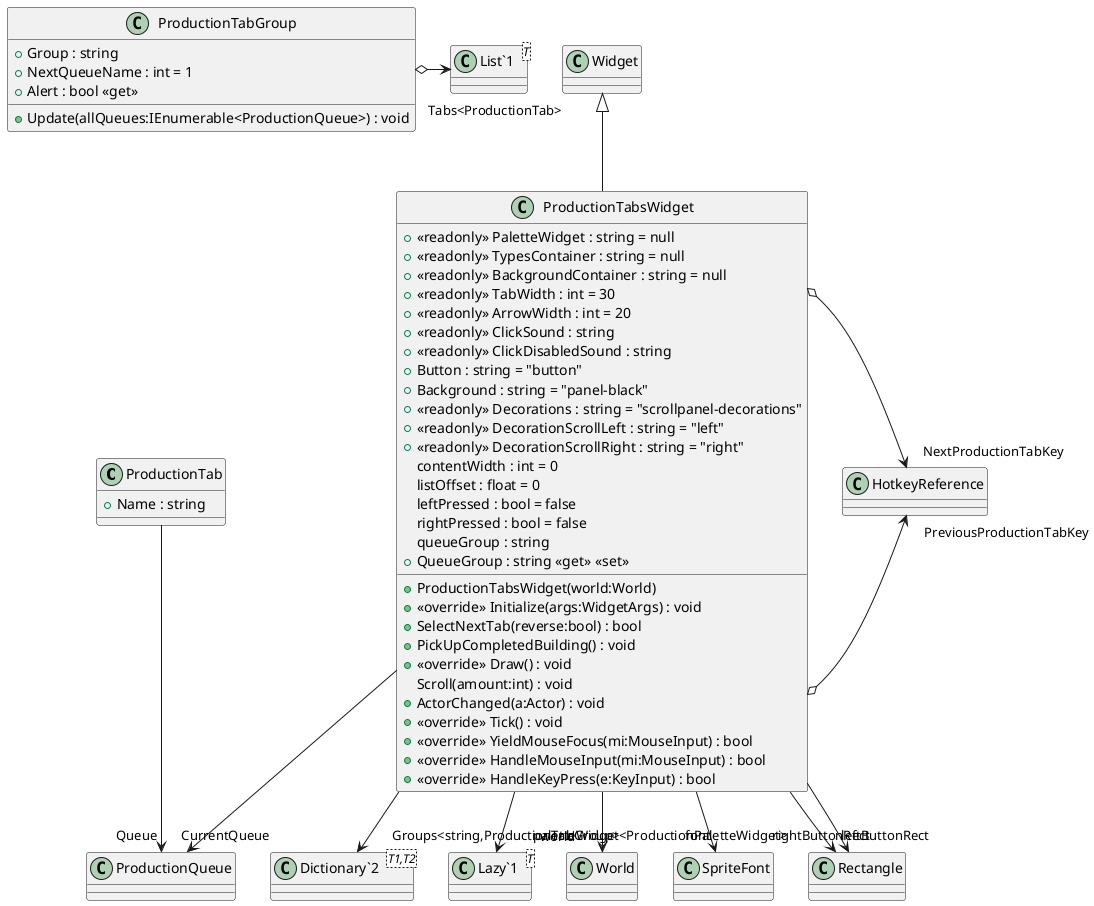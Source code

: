 @startuml
class ProductionTab {
    + Name : string
}
class ProductionTabGroup {
    + Group : string
    + NextQueueName : int = 1
    + Alert : bool <<get>>
    + Update(allQueues:IEnumerable<ProductionQueue>) : void
}
class ProductionTabsWidget {
    + <<readonly>> PaletteWidget : string = null
    + <<readonly>> TypesContainer : string = null
    + <<readonly>> BackgroundContainer : string = null
    + <<readonly>> TabWidth : int = 30
    + <<readonly>> ArrowWidth : int = 20
    + <<readonly>> ClickSound : string
    + <<readonly>> ClickDisabledSound : string
    + Button : string = "button"
    + Background : string = "panel-black"
    + <<readonly>> Decorations : string = "scrollpanel-decorations"
    + <<readonly>> DecorationScrollLeft : string = "left"
    + <<readonly>> DecorationScrollRight : string = "right"
    contentWidth : int = 0
    listOffset : float = 0
    leftPressed : bool = false
    rightPressed : bool = false
    queueGroup : string
    + ProductionTabsWidget(world:World)
    + <<override>> Initialize(args:WidgetArgs) : void
    + SelectNextTab(reverse:bool) : bool
    + PickUpCompletedBuilding() : void
    + QueueGroup : string <<get>> <<set>>
    + <<override>> Draw() : void
    Scroll(amount:int) : void
    + ActorChanged(a:Actor) : void
    + <<override>> Tick() : void
    + <<override>> YieldMouseFocus(mi:MouseInput) : bool
    + <<override>> HandleMouseInput(mi:MouseInput) : bool
    + <<override>> HandleKeyPress(e:KeyInput) : bool
}
class "List`1"<T> {
}
class "Dictionary`2"<T1,T2> {
}
class "Lazy`1"<T> {
}
ProductionTab --> "Queue" ProductionQueue
ProductionTabGroup o-> "Tabs<ProductionTab>" "List`1"
Widget <|-- ProductionTabsWidget
ProductionTabsWidget --> "world" World
ProductionTabsWidget o-> "PreviousProductionTabKey" HotkeyReference
ProductionTabsWidget o-> "NextProductionTabKey" HotkeyReference
ProductionTabsWidget --> "Groups<string,ProductionTabGroup>" "Dictionary`2"
ProductionTabsWidget --> "font" SpriteFont
ProductionTabsWidget --> "leftButtonRect" Rectangle
ProductionTabsWidget --> "rightButtonRect" Rectangle
ProductionTabsWidget --> "paletteWidget<ProductionPaletteWidget>" "Lazy`1"
ProductionTabsWidget --> "CurrentQueue" ProductionQueue
@enduml
